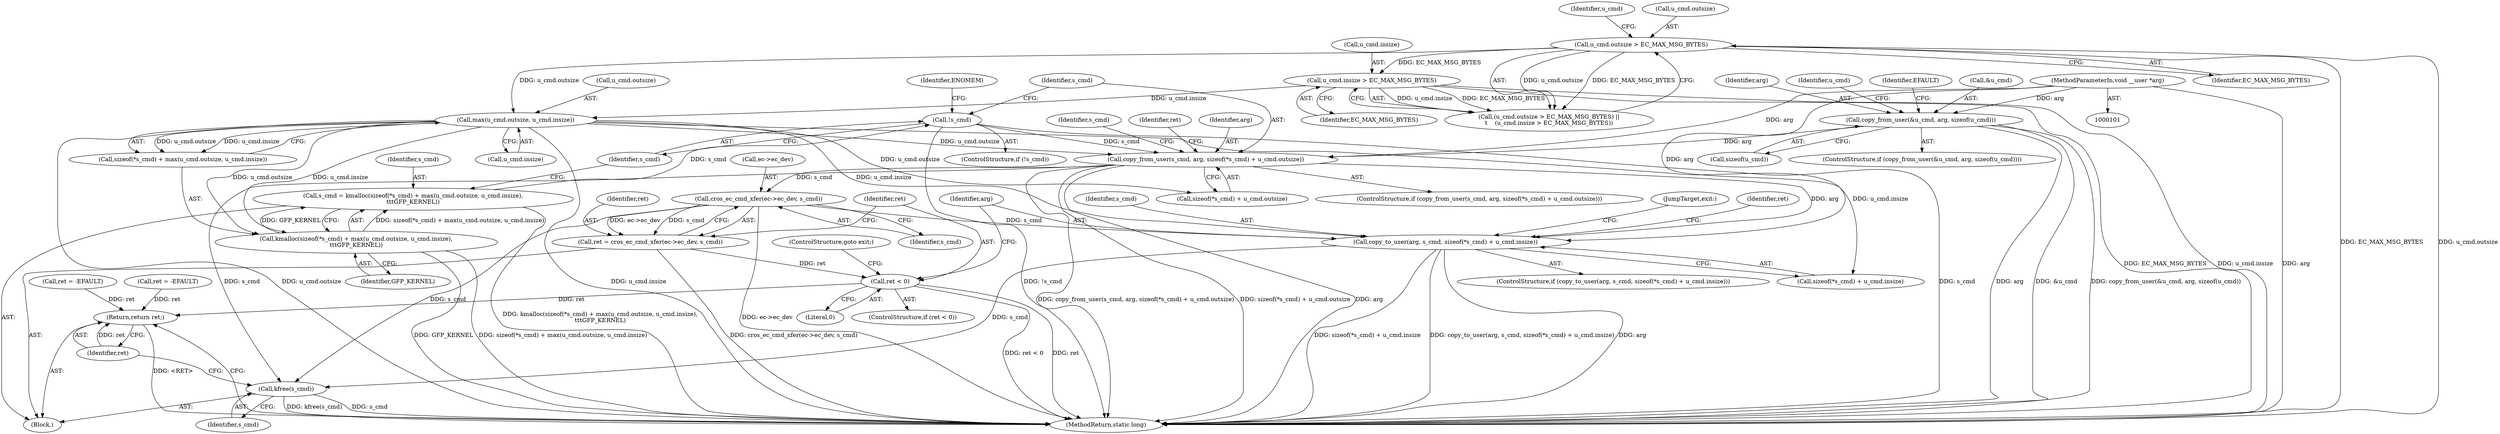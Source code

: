 digraph "1_linux_096cdc6f52225835ff503f987a0d68ef770bb78e@API" {
"1000155" [label="(Call,copy_from_user(s_cmd, arg, sizeof(*s_cmd) + u_cmd.outsize))"];
"1000149" [label="(Call,!s_cmd)"];
"1000133" [label="(Call,s_cmd = kmalloc(sizeof(*s_cmd) + max(u_cmd.outsize, u_cmd.insize),\n\t\t\tGFP_KERNEL))"];
"1000135" [label="(Call,kmalloc(sizeof(*s_cmd) + max(u_cmd.outsize, u_cmd.insize),\n\t\t\tGFP_KERNEL))"];
"1000140" [label="(Call,max(u_cmd.outsize, u_cmd.insize))"];
"1000120" [label="(Call,u_cmd.outsize > EC_MAX_MSG_BYTES)"];
"1000125" [label="(Call,u_cmd.insize > EC_MAX_MSG_BYTES)"];
"1000109" [label="(Call,copy_from_user(&u_cmd, arg, sizeof(u_cmd)))"];
"1000103" [label="(MethodParameterIn,void __user *arg)"];
"1000180" [label="(Call,cros_ec_cmd_xfer(ec->ec_dev, s_cmd))"];
"1000178" [label="(Call,ret = cros_ec_cmd_xfer(ec->ec_dev, s_cmd))"];
"1000186" [label="(Call,ret < 0)"];
"1000208" [label="(Return,return ret;)"];
"1000191" [label="(Call,copy_to_user(arg, s_cmd, sizeof(*s_cmd) + u_cmd.insize))"];
"1000206" [label="(Call,kfree(s_cmd))"];
"1000109" [label="(Call,copy_from_user(&u_cmd, arg, sizeof(u_cmd)))"];
"1000190" [label="(ControlStructure,if (copy_to_user(arg, s_cmd, sizeof(*s_cmd) + u_cmd.insize)))"];
"1000188" [label="(Literal,0)"];
"1000127" [label="(Identifier,u_cmd)"];
"1000153" [label="(Identifier,ENOMEM)"];
"1000184" [label="(Identifier,s_cmd)"];
"1000209" [label="(Identifier,ret)"];
"1000205" [label="(JumpTarget,exit:)"];
"1000180" [label="(Call,cros_ec_cmd_xfer(ec->ec_dev, s_cmd))"];
"1000121" [label="(Call,u_cmd.outsize)"];
"1000194" [label="(Call,sizeof(*s_cmd) + u_cmd.insize)"];
"1000124" [label="(Identifier,EC_MAX_MSG_BYTES)"];
"1000113" [label="(Call,sizeof(u_cmd))"];
"1000133" [label="(Call,s_cmd = kmalloc(sizeof(*s_cmd) + max(u_cmd.outsize, u_cmd.insize),\n\t\t\tGFP_KERNEL))"];
"1000129" [label="(Identifier,EC_MAX_MSG_BYTES)"];
"1000187" [label="(Identifier,ret)"];
"1000206" [label="(Call,kfree(s_cmd))"];
"1000135" [label="(Call,kmalloc(sizeof(*s_cmd) + max(u_cmd.outsize, u_cmd.insize),\n\t\t\tGFP_KERNEL))"];
"1000154" [label="(ControlStructure,if (copy_from_user(s_cmd, arg, sizeof(*s_cmd) + u_cmd.outsize)))"];
"1000120" [label="(Call,u_cmd.outsize > EC_MAX_MSG_BYTES)"];
"1000126" [label="(Call,u_cmd.insize)"];
"1000189" [label="(ControlStructure,goto exit;)"];
"1000210" [label="(MethodReturn,static long)"];
"1000136" [label="(Call,sizeof(*s_cmd) + max(u_cmd.outsize, u_cmd.insize))"];
"1000155" [label="(Call,copy_from_user(s_cmd, arg, sizeof(*s_cmd) + u_cmd.outsize))"];
"1000166" [label="(Call,ret = -EFAULT)"];
"1000192" [label="(Identifier,arg)"];
"1000201" [label="(Call,ret = -EFAULT)"];
"1000181" [label="(Call,ec->ec_dev)"];
"1000125" [label="(Call,u_cmd.insize > EC_MAX_MSG_BYTES)"];
"1000141" [label="(Call,u_cmd.outsize)"];
"1000147" [label="(Identifier,GFP_KERNEL)"];
"1000119" [label="(Call,(u_cmd.outsize > EC_MAX_MSG_BYTES) ||\n\t    (u_cmd.insize > EC_MAX_MSG_BYTES))"];
"1000186" [label="(Call,ret < 0)"];
"1000202" [label="(Identifier,ret)"];
"1000103" [label="(MethodParameterIn,void __user *arg)"];
"1000178" [label="(Call,ret = cros_ec_cmd_xfer(ec->ec_dev, s_cmd))"];
"1000122" [label="(Identifier,u_cmd)"];
"1000158" [label="(Call,sizeof(*s_cmd) + u_cmd.outsize)"];
"1000208" [label="(Return,return ret;)"];
"1000104" [label="(Block,)"];
"1000173" [label="(Identifier,s_cmd)"];
"1000140" [label="(Call,max(u_cmd.outsize, u_cmd.insize))"];
"1000207" [label="(Identifier,s_cmd)"];
"1000108" [label="(ControlStructure,if (copy_from_user(&u_cmd, arg, sizeof(u_cmd))))"];
"1000148" [label="(ControlStructure,if (!s_cmd))"];
"1000117" [label="(Identifier,EFAULT)"];
"1000167" [label="(Identifier,ret)"];
"1000191" [label="(Call,copy_to_user(arg, s_cmd, sizeof(*s_cmd) + u_cmd.insize))"];
"1000110" [label="(Call,&u_cmd)"];
"1000112" [label="(Identifier,arg)"];
"1000144" [label="(Call,u_cmd.insize)"];
"1000150" [label="(Identifier,s_cmd)"];
"1000193" [label="(Identifier,s_cmd)"];
"1000157" [label="(Identifier,arg)"];
"1000149" [label="(Call,!s_cmd)"];
"1000185" [label="(ControlStructure,if (ret < 0))"];
"1000179" [label="(Identifier,ret)"];
"1000156" [label="(Identifier,s_cmd)"];
"1000134" [label="(Identifier,s_cmd)"];
"1000155" -> "1000154"  [label="AST: "];
"1000155" -> "1000158"  [label="CFG: "];
"1000156" -> "1000155"  [label="AST: "];
"1000157" -> "1000155"  [label="AST: "];
"1000158" -> "1000155"  [label="AST: "];
"1000167" -> "1000155"  [label="CFG: "];
"1000173" -> "1000155"  [label="CFG: "];
"1000155" -> "1000210"  [label="DDG: arg"];
"1000155" -> "1000210"  [label="DDG: copy_from_user(s_cmd, arg, sizeof(*s_cmd) + u_cmd.outsize)"];
"1000155" -> "1000210"  [label="DDG: sizeof(*s_cmd) + u_cmd.outsize"];
"1000149" -> "1000155"  [label="DDG: s_cmd"];
"1000109" -> "1000155"  [label="DDG: arg"];
"1000103" -> "1000155"  [label="DDG: arg"];
"1000140" -> "1000155"  [label="DDG: u_cmd.outsize"];
"1000155" -> "1000180"  [label="DDG: s_cmd"];
"1000155" -> "1000191"  [label="DDG: arg"];
"1000155" -> "1000206"  [label="DDG: s_cmd"];
"1000149" -> "1000148"  [label="AST: "];
"1000149" -> "1000150"  [label="CFG: "];
"1000150" -> "1000149"  [label="AST: "];
"1000153" -> "1000149"  [label="CFG: "];
"1000156" -> "1000149"  [label="CFG: "];
"1000149" -> "1000210"  [label="DDG: !s_cmd"];
"1000149" -> "1000210"  [label="DDG: s_cmd"];
"1000133" -> "1000149"  [label="DDG: s_cmd"];
"1000133" -> "1000104"  [label="AST: "];
"1000133" -> "1000135"  [label="CFG: "];
"1000134" -> "1000133"  [label="AST: "];
"1000135" -> "1000133"  [label="AST: "];
"1000150" -> "1000133"  [label="CFG: "];
"1000133" -> "1000210"  [label="DDG: kmalloc(sizeof(*s_cmd) + max(u_cmd.outsize, u_cmd.insize),\n\t\t\tGFP_KERNEL)"];
"1000135" -> "1000133"  [label="DDG: sizeof(*s_cmd) + max(u_cmd.outsize, u_cmd.insize)"];
"1000135" -> "1000133"  [label="DDG: GFP_KERNEL"];
"1000135" -> "1000147"  [label="CFG: "];
"1000136" -> "1000135"  [label="AST: "];
"1000147" -> "1000135"  [label="AST: "];
"1000135" -> "1000210"  [label="DDG: sizeof(*s_cmd) + max(u_cmd.outsize, u_cmd.insize)"];
"1000135" -> "1000210"  [label="DDG: GFP_KERNEL"];
"1000140" -> "1000135"  [label="DDG: u_cmd.outsize"];
"1000140" -> "1000135"  [label="DDG: u_cmd.insize"];
"1000140" -> "1000136"  [label="AST: "];
"1000140" -> "1000144"  [label="CFG: "];
"1000141" -> "1000140"  [label="AST: "];
"1000144" -> "1000140"  [label="AST: "];
"1000136" -> "1000140"  [label="CFG: "];
"1000140" -> "1000210"  [label="DDG: u_cmd.outsize"];
"1000140" -> "1000210"  [label="DDG: u_cmd.insize"];
"1000140" -> "1000136"  [label="DDG: u_cmd.outsize"];
"1000140" -> "1000136"  [label="DDG: u_cmd.insize"];
"1000120" -> "1000140"  [label="DDG: u_cmd.outsize"];
"1000125" -> "1000140"  [label="DDG: u_cmd.insize"];
"1000140" -> "1000158"  [label="DDG: u_cmd.outsize"];
"1000140" -> "1000191"  [label="DDG: u_cmd.insize"];
"1000140" -> "1000194"  [label="DDG: u_cmd.insize"];
"1000120" -> "1000119"  [label="AST: "];
"1000120" -> "1000124"  [label="CFG: "];
"1000121" -> "1000120"  [label="AST: "];
"1000124" -> "1000120"  [label="AST: "];
"1000127" -> "1000120"  [label="CFG: "];
"1000119" -> "1000120"  [label="CFG: "];
"1000120" -> "1000210"  [label="DDG: u_cmd.outsize"];
"1000120" -> "1000210"  [label="DDG: EC_MAX_MSG_BYTES"];
"1000120" -> "1000119"  [label="DDG: u_cmd.outsize"];
"1000120" -> "1000119"  [label="DDG: EC_MAX_MSG_BYTES"];
"1000120" -> "1000125"  [label="DDG: EC_MAX_MSG_BYTES"];
"1000125" -> "1000119"  [label="AST: "];
"1000125" -> "1000129"  [label="CFG: "];
"1000126" -> "1000125"  [label="AST: "];
"1000129" -> "1000125"  [label="AST: "];
"1000119" -> "1000125"  [label="CFG: "];
"1000125" -> "1000210"  [label="DDG: u_cmd.insize"];
"1000125" -> "1000210"  [label="DDG: EC_MAX_MSG_BYTES"];
"1000125" -> "1000119"  [label="DDG: u_cmd.insize"];
"1000125" -> "1000119"  [label="DDG: EC_MAX_MSG_BYTES"];
"1000109" -> "1000108"  [label="AST: "];
"1000109" -> "1000113"  [label="CFG: "];
"1000110" -> "1000109"  [label="AST: "];
"1000112" -> "1000109"  [label="AST: "];
"1000113" -> "1000109"  [label="AST: "];
"1000117" -> "1000109"  [label="CFG: "];
"1000122" -> "1000109"  [label="CFG: "];
"1000109" -> "1000210"  [label="DDG: arg"];
"1000109" -> "1000210"  [label="DDG: &u_cmd"];
"1000109" -> "1000210"  [label="DDG: copy_from_user(&u_cmd, arg, sizeof(u_cmd))"];
"1000103" -> "1000109"  [label="DDG: arg"];
"1000103" -> "1000101"  [label="AST: "];
"1000103" -> "1000210"  [label="DDG: arg"];
"1000103" -> "1000191"  [label="DDG: arg"];
"1000180" -> "1000178"  [label="AST: "];
"1000180" -> "1000184"  [label="CFG: "];
"1000181" -> "1000180"  [label="AST: "];
"1000184" -> "1000180"  [label="AST: "];
"1000178" -> "1000180"  [label="CFG: "];
"1000180" -> "1000210"  [label="DDG: ec->ec_dev"];
"1000180" -> "1000178"  [label="DDG: ec->ec_dev"];
"1000180" -> "1000178"  [label="DDG: s_cmd"];
"1000180" -> "1000191"  [label="DDG: s_cmd"];
"1000180" -> "1000206"  [label="DDG: s_cmd"];
"1000178" -> "1000104"  [label="AST: "];
"1000179" -> "1000178"  [label="AST: "];
"1000187" -> "1000178"  [label="CFG: "];
"1000178" -> "1000210"  [label="DDG: cros_ec_cmd_xfer(ec->ec_dev, s_cmd)"];
"1000178" -> "1000186"  [label="DDG: ret"];
"1000186" -> "1000185"  [label="AST: "];
"1000186" -> "1000188"  [label="CFG: "];
"1000187" -> "1000186"  [label="AST: "];
"1000188" -> "1000186"  [label="AST: "];
"1000189" -> "1000186"  [label="CFG: "];
"1000192" -> "1000186"  [label="CFG: "];
"1000186" -> "1000210"  [label="DDG: ret < 0"];
"1000186" -> "1000210"  [label="DDG: ret"];
"1000186" -> "1000208"  [label="DDG: ret"];
"1000208" -> "1000104"  [label="AST: "];
"1000208" -> "1000209"  [label="CFG: "];
"1000209" -> "1000208"  [label="AST: "];
"1000210" -> "1000208"  [label="CFG: "];
"1000208" -> "1000210"  [label="DDG: <RET>"];
"1000209" -> "1000208"  [label="DDG: ret"];
"1000166" -> "1000208"  [label="DDG: ret"];
"1000201" -> "1000208"  [label="DDG: ret"];
"1000191" -> "1000190"  [label="AST: "];
"1000191" -> "1000194"  [label="CFG: "];
"1000192" -> "1000191"  [label="AST: "];
"1000193" -> "1000191"  [label="AST: "];
"1000194" -> "1000191"  [label="AST: "];
"1000202" -> "1000191"  [label="CFG: "];
"1000205" -> "1000191"  [label="CFG: "];
"1000191" -> "1000210"  [label="DDG: sizeof(*s_cmd) + u_cmd.insize"];
"1000191" -> "1000210"  [label="DDG: copy_to_user(arg, s_cmd, sizeof(*s_cmd) + u_cmd.insize)"];
"1000191" -> "1000210"  [label="DDG: arg"];
"1000191" -> "1000206"  [label="DDG: s_cmd"];
"1000206" -> "1000104"  [label="AST: "];
"1000206" -> "1000207"  [label="CFG: "];
"1000207" -> "1000206"  [label="AST: "];
"1000209" -> "1000206"  [label="CFG: "];
"1000206" -> "1000210"  [label="DDG: kfree(s_cmd)"];
"1000206" -> "1000210"  [label="DDG: s_cmd"];
}
